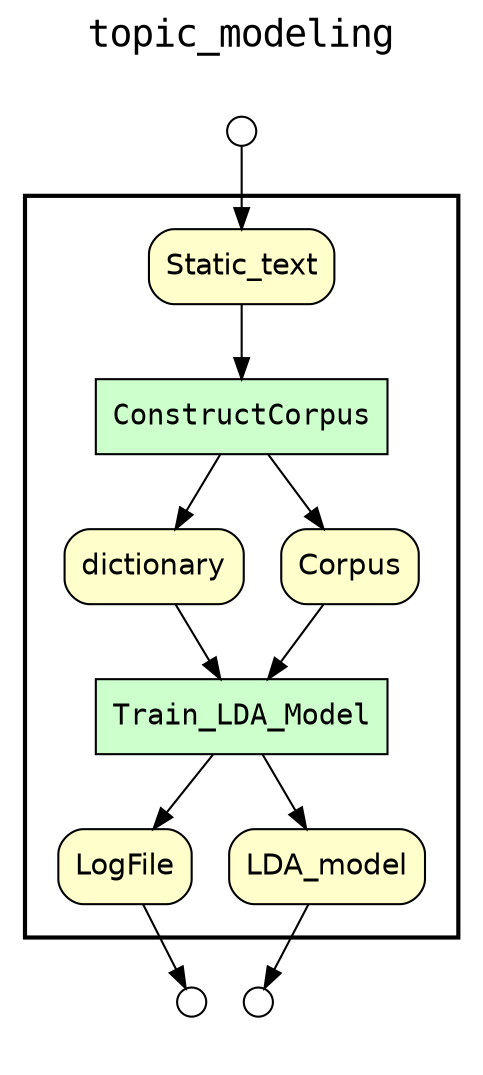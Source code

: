 
digraph yw_data_view {
rankdir=TB
fontname=Courier; fontsize=18; labelloc=t
label="topic_modeling"
subgraph cluster_workflow { label=""; color=black; penwidth=2
subgraph cluster_workflow_inner { label=""; color=white
node[shape=box style="filled" fillcolor="#CCFFCC" peripheries=1 fontname=Courier]
Train_LDA_Model
ConstructCorpus
node[shape=box style="filled" fillcolor="#CCFFCC" peripheries=1 fontname=Courier]
ConstructCorpus
node[shape=box style="rounded,filled" fillcolor="#FFFFCC" peripheries=1 fontname=Helvetica]
LogFile
Static_text
dictionary
Corpus
LDA_model
node[shape=box style="rounded,filled" fillcolor="#FFFFFF" peripheries=1 fontname=Helvetica]
}}
subgraph cluster_inflows { label=""; color=white; penwidth=2
subgraph cluster_inflows_inner { label=""; color=white
node[shape=circle fillcolor="#FFFFFF" peripheries=1 width=0.2]
Static_text_inflow [label=""]
}}
subgraph cluster_outflows { label=""; color=white; penwidth=2
subgraph cluster_outflows_inner { label=""; color=white
node[shape=circle fillcolor="#FFFFFF" peripheries=1 width=0.2]
LDA_model_outflow [label=""]
LogFile_outflow [label=""]
}}
Train_LDA_Model -> LDA_model
ConstructCorpus -> Corpus
ConstructCorpus -> dictionary
Train_LDA_Model -> LogFile
Static_text -> ConstructCorpus
dictionary -> Train_LDA_Model
Corpus -> Train_LDA_Model
Static_text_inflow -> Static_text
LDA_model -> LDA_model_outflow
LogFile -> LogFile_outflow
}

